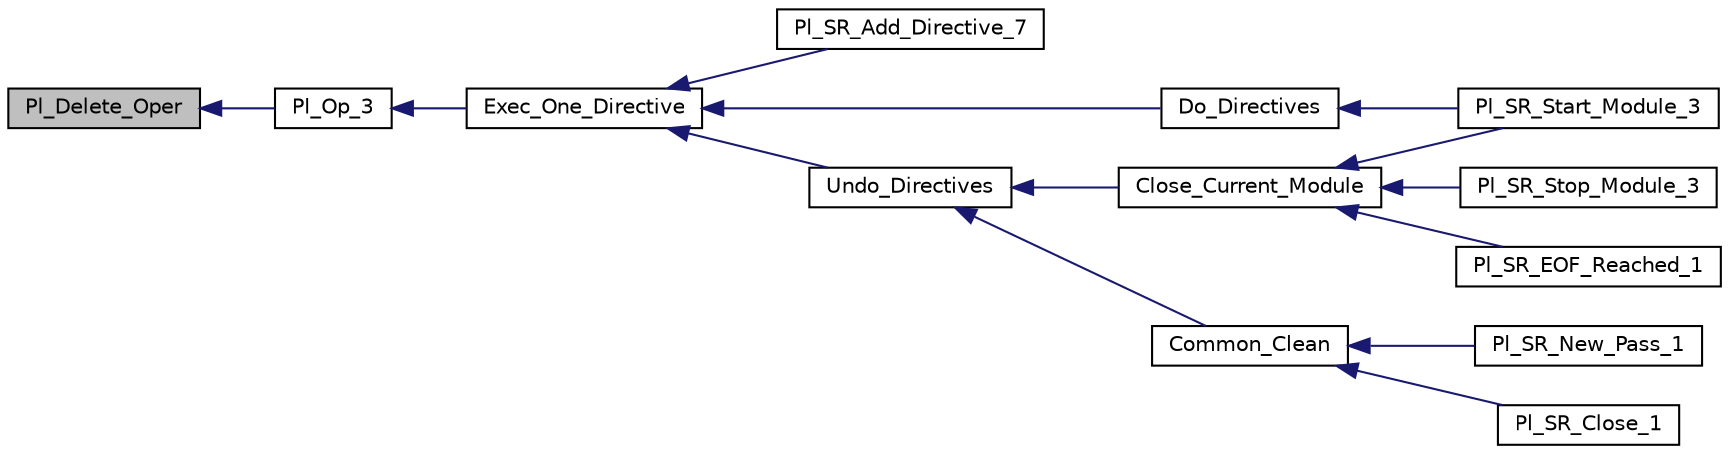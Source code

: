 digraph "Pl_Delete_Oper"
{
  edge [fontname="Helvetica",fontsize="10",labelfontname="Helvetica",labelfontsize="10"];
  node [fontname="Helvetica",fontsize="10",shape=record];
  rankdir="LR";
  Node1 [label="Pl_Delete_Oper",height=0.2,width=0.4,color="black", fillcolor="grey75", style="filled", fontcolor="black"];
  Node1 -> Node2 [dir="back",color="midnightblue",fontsize="10",style="solid",fontname="Helvetica"];
  Node2 [label="Pl_Op_3",height=0.2,width=0.4,color="black", fillcolor="white", style="filled",URL="$src__rdr__c_8c.html#ae6dc2db598921d7de3ef556682930cfd"];
  Node2 -> Node3 [dir="back",color="midnightblue",fontsize="10",style="solid",fontname="Helvetica"];
  Node3 [label="Exec_One_Directive",height=0.2,width=0.4,color="black", fillcolor="white", style="filled",URL="$src__rdr__c_8c.html#a7ef84e25cd84c5961d096b2ddda6df98"];
  Node3 -> Node4 [dir="back",color="midnightblue",fontsize="10",style="solid",fontname="Helvetica"];
  Node4 [label="Pl_SR_Add_Directive_7",height=0.2,width=0.4,color="black", fillcolor="white", style="filled",URL="$src__rdr__c_8c.html#a421cb25150c80da420451dc77a0103f1"];
  Node3 -> Node5 [dir="back",color="midnightblue",fontsize="10",style="solid",fontname="Helvetica"];
  Node5 [label="Do_Directives",height=0.2,width=0.4,color="black", fillcolor="white", style="filled",URL="$src__rdr__c_8c.html#abf7ac3719de56b13db4c6b8863b9196b"];
  Node5 -> Node6 [dir="back",color="midnightblue",fontsize="10",style="solid",fontname="Helvetica"];
  Node6 [label="Pl_SR_Start_Module_3",height=0.2,width=0.4,color="black", fillcolor="white", style="filled",URL="$src__rdr__c_8c.html#a6bda16bcd2ea878e58cd1054b0355a2b"];
  Node3 -> Node7 [dir="back",color="midnightblue",fontsize="10",style="solid",fontname="Helvetica"];
  Node7 [label="Undo_Directives",height=0.2,width=0.4,color="black", fillcolor="white", style="filled",URL="$src__rdr__c_8c.html#aabba005f79d5cdf767564c28d583cabb"];
  Node7 -> Node8 [dir="back",color="midnightblue",fontsize="10",style="solid",fontname="Helvetica"];
  Node8 [label="Common_Clean",height=0.2,width=0.4,color="black", fillcolor="white", style="filled",URL="$src__rdr__c_8c.html#aa2b766aaaa6b911f531a08bdbee67b52"];
  Node8 -> Node9 [dir="back",color="midnightblue",fontsize="10",style="solid",fontname="Helvetica"];
  Node9 [label="Pl_SR_Close_1",height=0.2,width=0.4,color="black", fillcolor="white", style="filled",URL="$src__rdr__c_8c.html#a9bd17edd807337f25b335d86f826e75d"];
  Node8 -> Node10 [dir="back",color="midnightblue",fontsize="10",style="solid",fontname="Helvetica"];
  Node10 [label="Pl_SR_New_Pass_1",height=0.2,width=0.4,color="black", fillcolor="white", style="filled",URL="$src__rdr__c_8c.html#a260024335c542b6e1dacb6252ab5e1cc"];
  Node7 -> Node11 [dir="back",color="midnightblue",fontsize="10",style="solid",fontname="Helvetica"];
  Node11 [label="Close_Current_Module",height=0.2,width=0.4,color="black", fillcolor="white", style="filled",URL="$src__rdr__c_8c.html#ac535da1516f79bfe5f35e2650fda79c0"];
  Node11 -> Node12 [dir="back",color="midnightblue",fontsize="10",style="solid",fontname="Helvetica"];
  Node12 [label="Pl_SR_EOF_Reached_1",height=0.2,width=0.4,color="black", fillcolor="white", style="filled",URL="$src__rdr__c_8c.html#a502c8bb8af0be04ef1c0edd4c1cec842"];
  Node11 -> Node6 [dir="back",color="midnightblue",fontsize="10",style="solid",fontname="Helvetica"];
  Node11 -> Node13 [dir="back",color="midnightblue",fontsize="10",style="solid",fontname="Helvetica"];
  Node13 [label="Pl_SR_Stop_Module_3",height=0.2,width=0.4,color="black", fillcolor="white", style="filled",URL="$src__rdr__c_8c.html#aa9bd5e0d9fa50c972b6c7933bbfdb299"];
}
